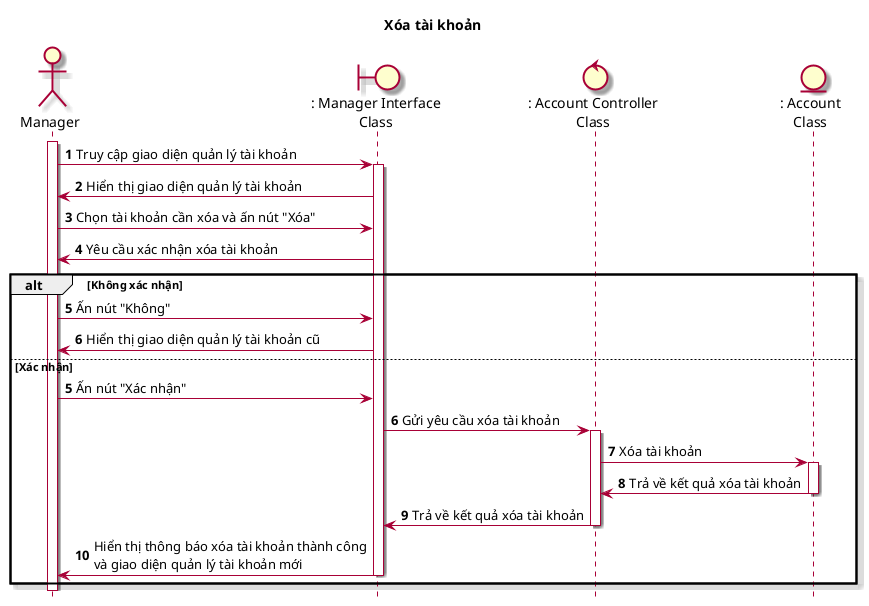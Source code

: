 @startuml XoaTaiKhoan

skin rose
hide footbox

title Xóa tài khoản

actor "Manager" as quanLy
boundary ": Manager Interface\nClass" as managerInterface
control ": Account Controller\nClass" as accountController
entity ": Account\nClass" as account

autonumber
quanLy++
quanLy->managerInterface++ : Truy cập giao diện quản lý tài khoản
managerInterface->quanLy : Hiển thị giao diện quản lý tài khoản
quanLy->managerInterface : Chọn tài khoản cần xóa và ấn nút "Xóa"
managerInterface->quanLy : Yêu cầu xác nhận xóa tài khoản
alt Không xác nhận 
quanLy->managerInterface : Ấn nút "Không"
managerInterface->quanLy : Hiển thị giao diện quản lý tài khoản cũ
else Xác nhận
autonumber 5
quanLy->managerInterface : Ấn nút "Xác nhận"
managerInterface->accountController++ : Gửi yêu cầu xóa tài khoản
accountController->account++ : Xóa tài khoản
account->accountController-- : Trả về kết quả xóa tài khoản
accountController->managerInterface-- : Trả về kết quả xóa tài khoản
managerInterface->quanLy-- : Hiển thị thông báo xóa tài khoản thành công\nvà giao diện quản lý tài khoản mới
end

quanLy--
@enduml